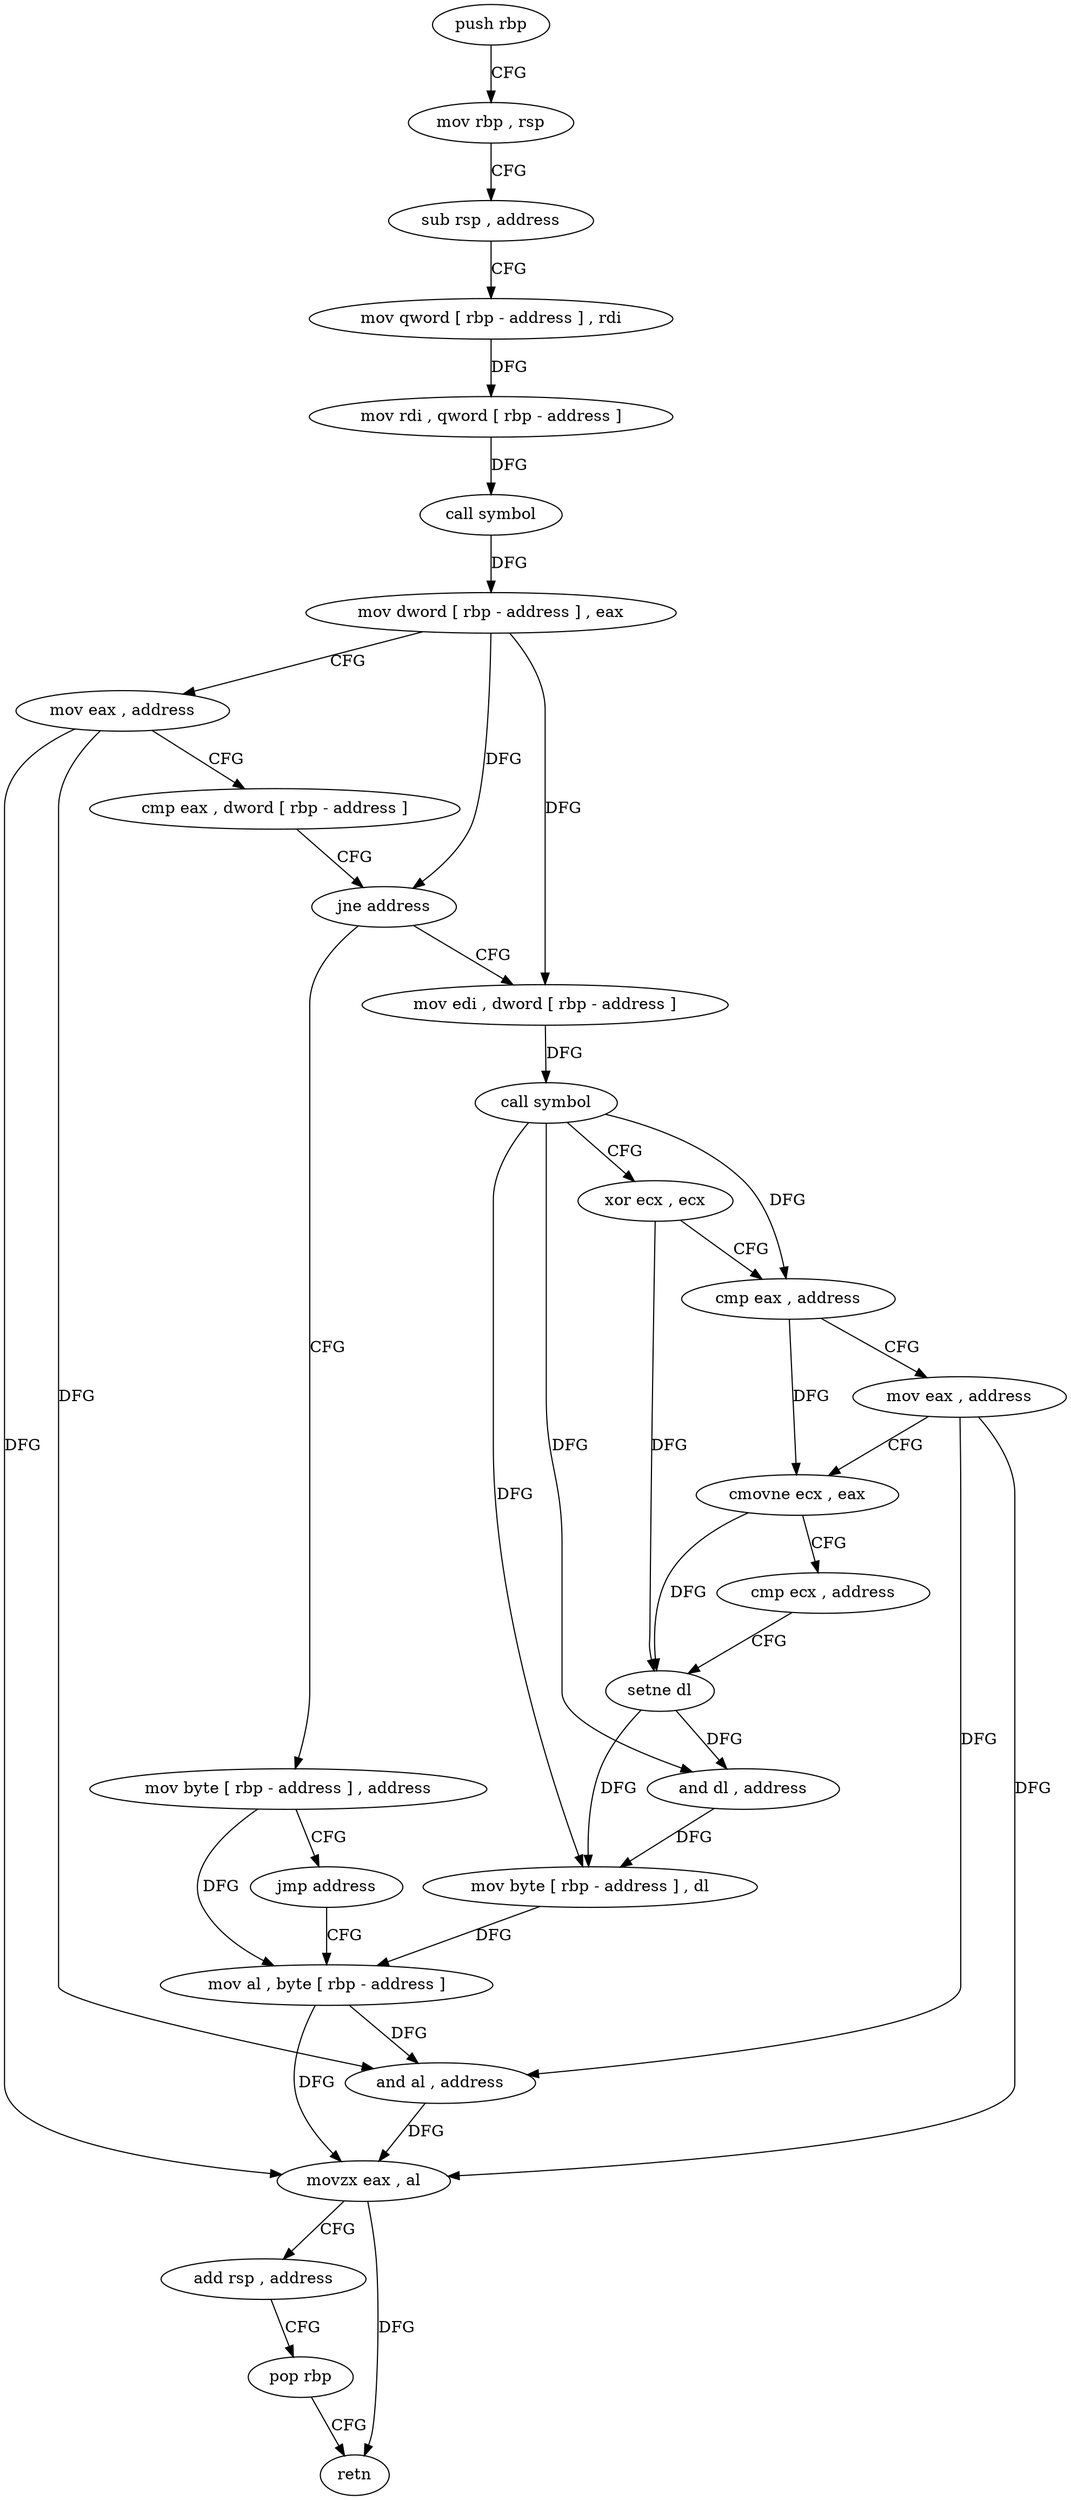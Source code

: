 digraph "func" {
"4284432" [label = "push rbp" ]
"4284433" [label = "mov rbp , rsp" ]
"4284436" [label = "sub rsp , address" ]
"4284440" [label = "mov qword [ rbp - address ] , rdi" ]
"4284444" [label = "mov rdi , qword [ rbp - address ]" ]
"4284448" [label = "call symbol" ]
"4284453" [label = "mov dword [ rbp - address ] , eax" ]
"4284456" [label = "mov eax , address" ]
"4284461" [label = "cmp eax , dword [ rbp - address ]" ]
"4284464" [label = "jne address" ]
"4284479" [label = "mov edi , dword [ rbp - address ]" ]
"4284470" [label = "mov byte [ rbp - address ] , address" ]
"4284482" [label = "call symbol" ]
"4284487" [label = "xor ecx , ecx" ]
"4284489" [label = "cmp eax , address" ]
"4284492" [label = "mov eax , address" ]
"4284497" [label = "cmovne ecx , eax" ]
"4284500" [label = "cmp ecx , address" ]
"4284503" [label = "setne dl" ]
"4284506" [label = "and dl , address" ]
"4284509" [label = "mov byte [ rbp - address ] , dl" ]
"4284512" [label = "mov al , byte [ rbp - address ]" ]
"4284474" [label = "jmp address" ]
"4284515" [label = "and al , address" ]
"4284517" [label = "movzx eax , al" ]
"4284520" [label = "add rsp , address" ]
"4284524" [label = "pop rbp" ]
"4284525" [label = "retn" ]
"4284432" -> "4284433" [ label = "CFG" ]
"4284433" -> "4284436" [ label = "CFG" ]
"4284436" -> "4284440" [ label = "CFG" ]
"4284440" -> "4284444" [ label = "DFG" ]
"4284444" -> "4284448" [ label = "DFG" ]
"4284448" -> "4284453" [ label = "DFG" ]
"4284453" -> "4284456" [ label = "CFG" ]
"4284453" -> "4284464" [ label = "DFG" ]
"4284453" -> "4284479" [ label = "DFG" ]
"4284456" -> "4284461" [ label = "CFG" ]
"4284456" -> "4284515" [ label = "DFG" ]
"4284456" -> "4284517" [ label = "DFG" ]
"4284461" -> "4284464" [ label = "CFG" ]
"4284464" -> "4284479" [ label = "CFG" ]
"4284464" -> "4284470" [ label = "CFG" ]
"4284479" -> "4284482" [ label = "DFG" ]
"4284470" -> "4284474" [ label = "CFG" ]
"4284470" -> "4284512" [ label = "DFG" ]
"4284482" -> "4284487" [ label = "CFG" ]
"4284482" -> "4284489" [ label = "DFG" ]
"4284482" -> "4284506" [ label = "DFG" ]
"4284482" -> "4284509" [ label = "DFG" ]
"4284487" -> "4284489" [ label = "CFG" ]
"4284487" -> "4284503" [ label = "DFG" ]
"4284489" -> "4284492" [ label = "CFG" ]
"4284489" -> "4284497" [ label = "DFG" ]
"4284492" -> "4284497" [ label = "CFG" ]
"4284492" -> "4284515" [ label = "DFG" ]
"4284492" -> "4284517" [ label = "DFG" ]
"4284497" -> "4284500" [ label = "CFG" ]
"4284497" -> "4284503" [ label = "DFG" ]
"4284500" -> "4284503" [ label = "CFG" ]
"4284503" -> "4284506" [ label = "DFG" ]
"4284503" -> "4284509" [ label = "DFG" ]
"4284506" -> "4284509" [ label = "DFG" ]
"4284509" -> "4284512" [ label = "DFG" ]
"4284512" -> "4284515" [ label = "DFG" ]
"4284512" -> "4284517" [ label = "DFG" ]
"4284474" -> "4284512" [ label = "CFG" ]
"4284515" -> "4284517" [ label = "DFG" ]
"4284517" -> "4284520" [ label = "CFG" ]
"4284517" -> "4284525" [ label = "DFG" ]
"4284520" -> "4284524" [ label = "CFG" ]
"4284524" -> "4284525" [ label = "CFG" ]
}
